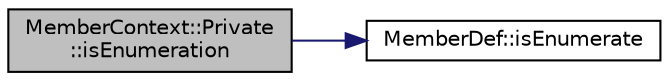 digraph "MemberContext::Private::isEnumeration"
{
 // LATEX_PDF_SIZE
  edge [fontname="Helvetica",fontsize="10",labelfontname="Helvetica",labelfontsize="10"];
  node [fontname="Helvetica",fontsize="10",shape=record];
  rankdir="LR";
  Node1 [label="MemberContext::Private\l::isEnumeration",height=0.2,width=0.4,color="black", fillcolor="grey75", style="filled", fontcolor="black",tooltip=" "];
  Node1 -> Node2 [color="midnightblue",fontsize="10",style="solid"];
  Node2 [label="MemberDef::isEnumerate",height=0.2,width=0.4,color="black", fillcolor="white", style="filled",URL="$classMemberDef.html#ab99e728441f3ce7d5784ad6fb6df18f2",tooltip=" "];
}
